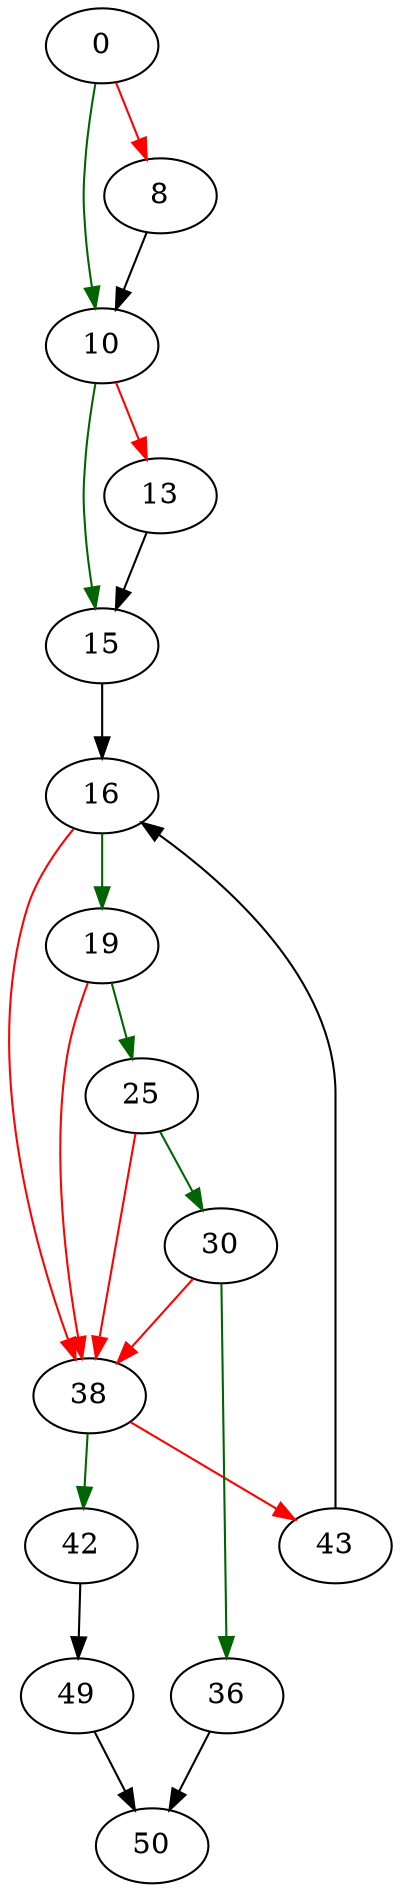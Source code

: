 strict digraph "unixTempFileDir" {
	// Node definitions.
	0 [entry=true];
	10;
	8;
	15;
	13;
	16;
	19;
	38;
	25;
	30;
	36;
	50;
	42;
	43;
	49;

	// Edge definitions.
	0 -> 10 [
		color=darkgreen
		cond=true
	];
	0 -> 8 [
		color=red
		cond=false
	];
	10 -> 15 [
		color=darkgreen
		cond=true
	];
	10 -> 13 [
		color=red
		cond=false
	];
	8 -> 10;
	15 -> 16;
	13 -> 15;
	16 -> 19 [
		color=darkgreen
		cond=true
	];
	16 -> 38 [
		color=red
		cond=false
	];
	19 -> 38 [
		color=red
		cond=false
	];
	19 -> 25 [
		color=darkgreen
		cond=true
	];
	38 -> 42 [
		color=darkgreen
		cond=true
	];
	38 -> 43 [
		color=red
		cond=false
	];
	25 -> 38 [
		color=red
		cond=false
	];
	25 -> 30 [
		color=darkgreen
		cond=true
	];
	30 -> 38 [
		color=red
		cond=false
	];
	30 -> 36 [
		color=darkgreen
		cond=true
	];
	36 -> 50;
	42 -> 49;
	43 -> 16;
	49 -> 50;
}